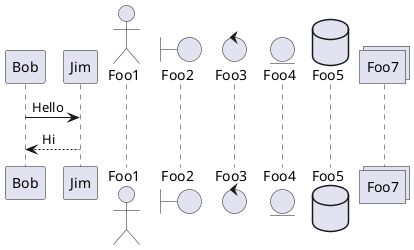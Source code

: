 @startuml
Bob -> Jim : Hello
Jim --> Bob : Hi
actor Foo1
boundary Foo2
control Foo3
entity Foo4
database Foo5
collections Foo7
@enduml
